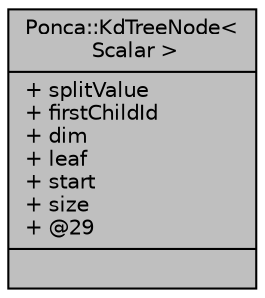 digraph "Ponca::KdTreeNode&lt; Scalar &gt;"
{
 // INTERACTIVE_SVG=YES
 // LATEX_PDF_SIZE
  bgcolor="transparent";
  edge [fontname="Helvetica",fontsize="10",labelfontname="Helvetica",labelfontsize="10"];
  node [fontname="Helvetica",fontsize="10",shape=record];
  Node1 [label="{Ponca::KdTreeNode\<\l Scalar \>\n|+ splitValue\l+ firstChildId\l+ dim\l+ leaf\l+ start\l+ size\l+ @29\l|}",height=0.2,width=0.4,color="black", fillcolor="grey75", style="filled", fontcolor="black",tooltip=" "];
}
